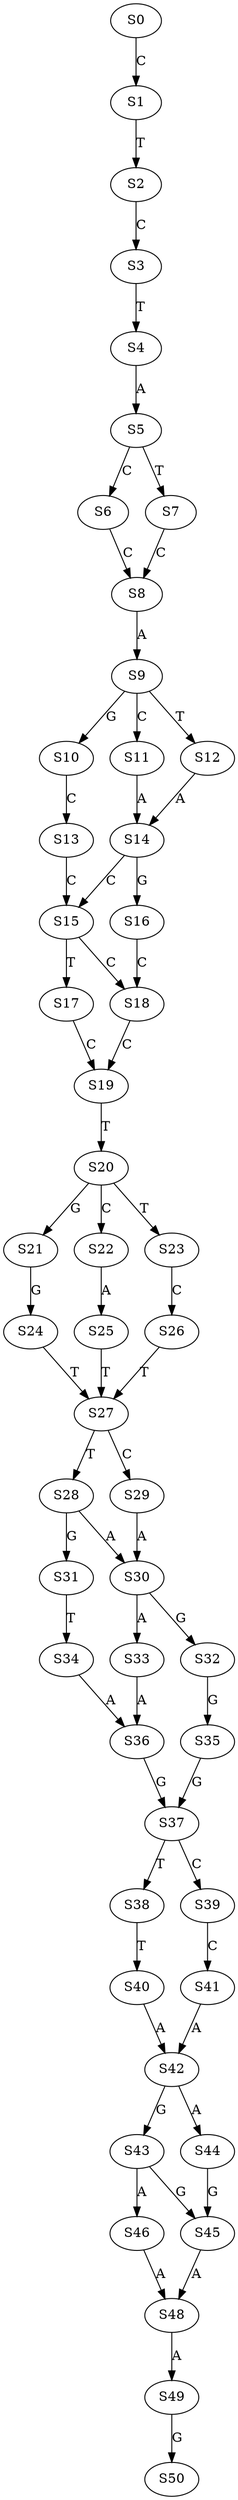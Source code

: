strict digraph  {
	S0 -> S1 [ label = C ];
	S1 -> S2 [ label = T ];
	S2 -> S3 [ label = C ];
	S3 -> S4 [ label = T ];
	S4 -> S5 [ label = A ];
	S5 -> S6 [ label = C ];
	S5 -> S7 [ label = T ];
	S6 -> S8 [ label = C ];
	S7 -> S8 [ label = C ];
	S8 -> S9 [ label = A ];
	S9 -> S10 [ label = G ];
	S9 -> S11 [ label = C ];
	S9 -> S12 [ label = T ];
	S10 -> S13 [ label = C ];
	S11 -> S14 [ label = A ];
	S12 -> S14 [ label = A ];
	S13 -> S15 [ label = C ];
	S14 -> S16 [ label = G ];
	S14 -> S15 [ label = C ];
	S15 -> S17 [ label = T ];
	S15 -> S18 [ label = C ];
	S16 -> S18 [ label = C ];
	S17 -> S19 [ label = C ];
	S18 -> S19 [ label = C ];
	S19 -> S20 [ label = T ];
	S20 -> S21 [ label = G ];
	S20 -> S22 [ label = C ];
	S20 -> S23 [ label = T ];
	S21 -> S24 [ label = G ];
	S22 -> S25 [ label = A ];
	S23 -> S26 [ label = C ];
	S24 -> S27 [ label = T ];
	S25 -> S27 [ label = T ];
	S26 -> S27 [ label = T ];
	S27 -> S28 [ label = T ];
	S27 -> S29 [ label = C ];
	S28 -> S30 [ label = A ];
	S28 -> S31 [ label = G ];
	S29 -> S30 [ label = A ];
	S30 -> S32 [ label = G ];
	S30 -> S33 [ label = A ];
	S31 -> S34 [ label = T ];
	S32 -> S35 [ label = G ];
	S33 -> S36 [ label = A ];
	S34 -> S36 [ label = A ];
	S35 -> S37 [ label = G ];
	S36 -> S37 [ label = G ];
	S37 -> S38 [ label = T ];
	S37 -> S39 [ label = C ];
	S38 -> S40 [ label = T ];
	S39 -> S41 [ label = C ];
	S40 -> S42 [ label = A ];
	S41 -> S42 [ label = A ];
	S42 -> S43 [ label = G ];
	S42 -> S44 [ label = A ];
	S43 -> S45 [ label = G ];
	S43 -> S46 [ label = A ];
	S44 -> S45 [ label = G ];
	S45 -> S48 [ label = A ];
	S46 -> S48 [ label = A ];
	S48 -> S49 [ label = A ];
	S49 -> S50 [ label = G ];
}
